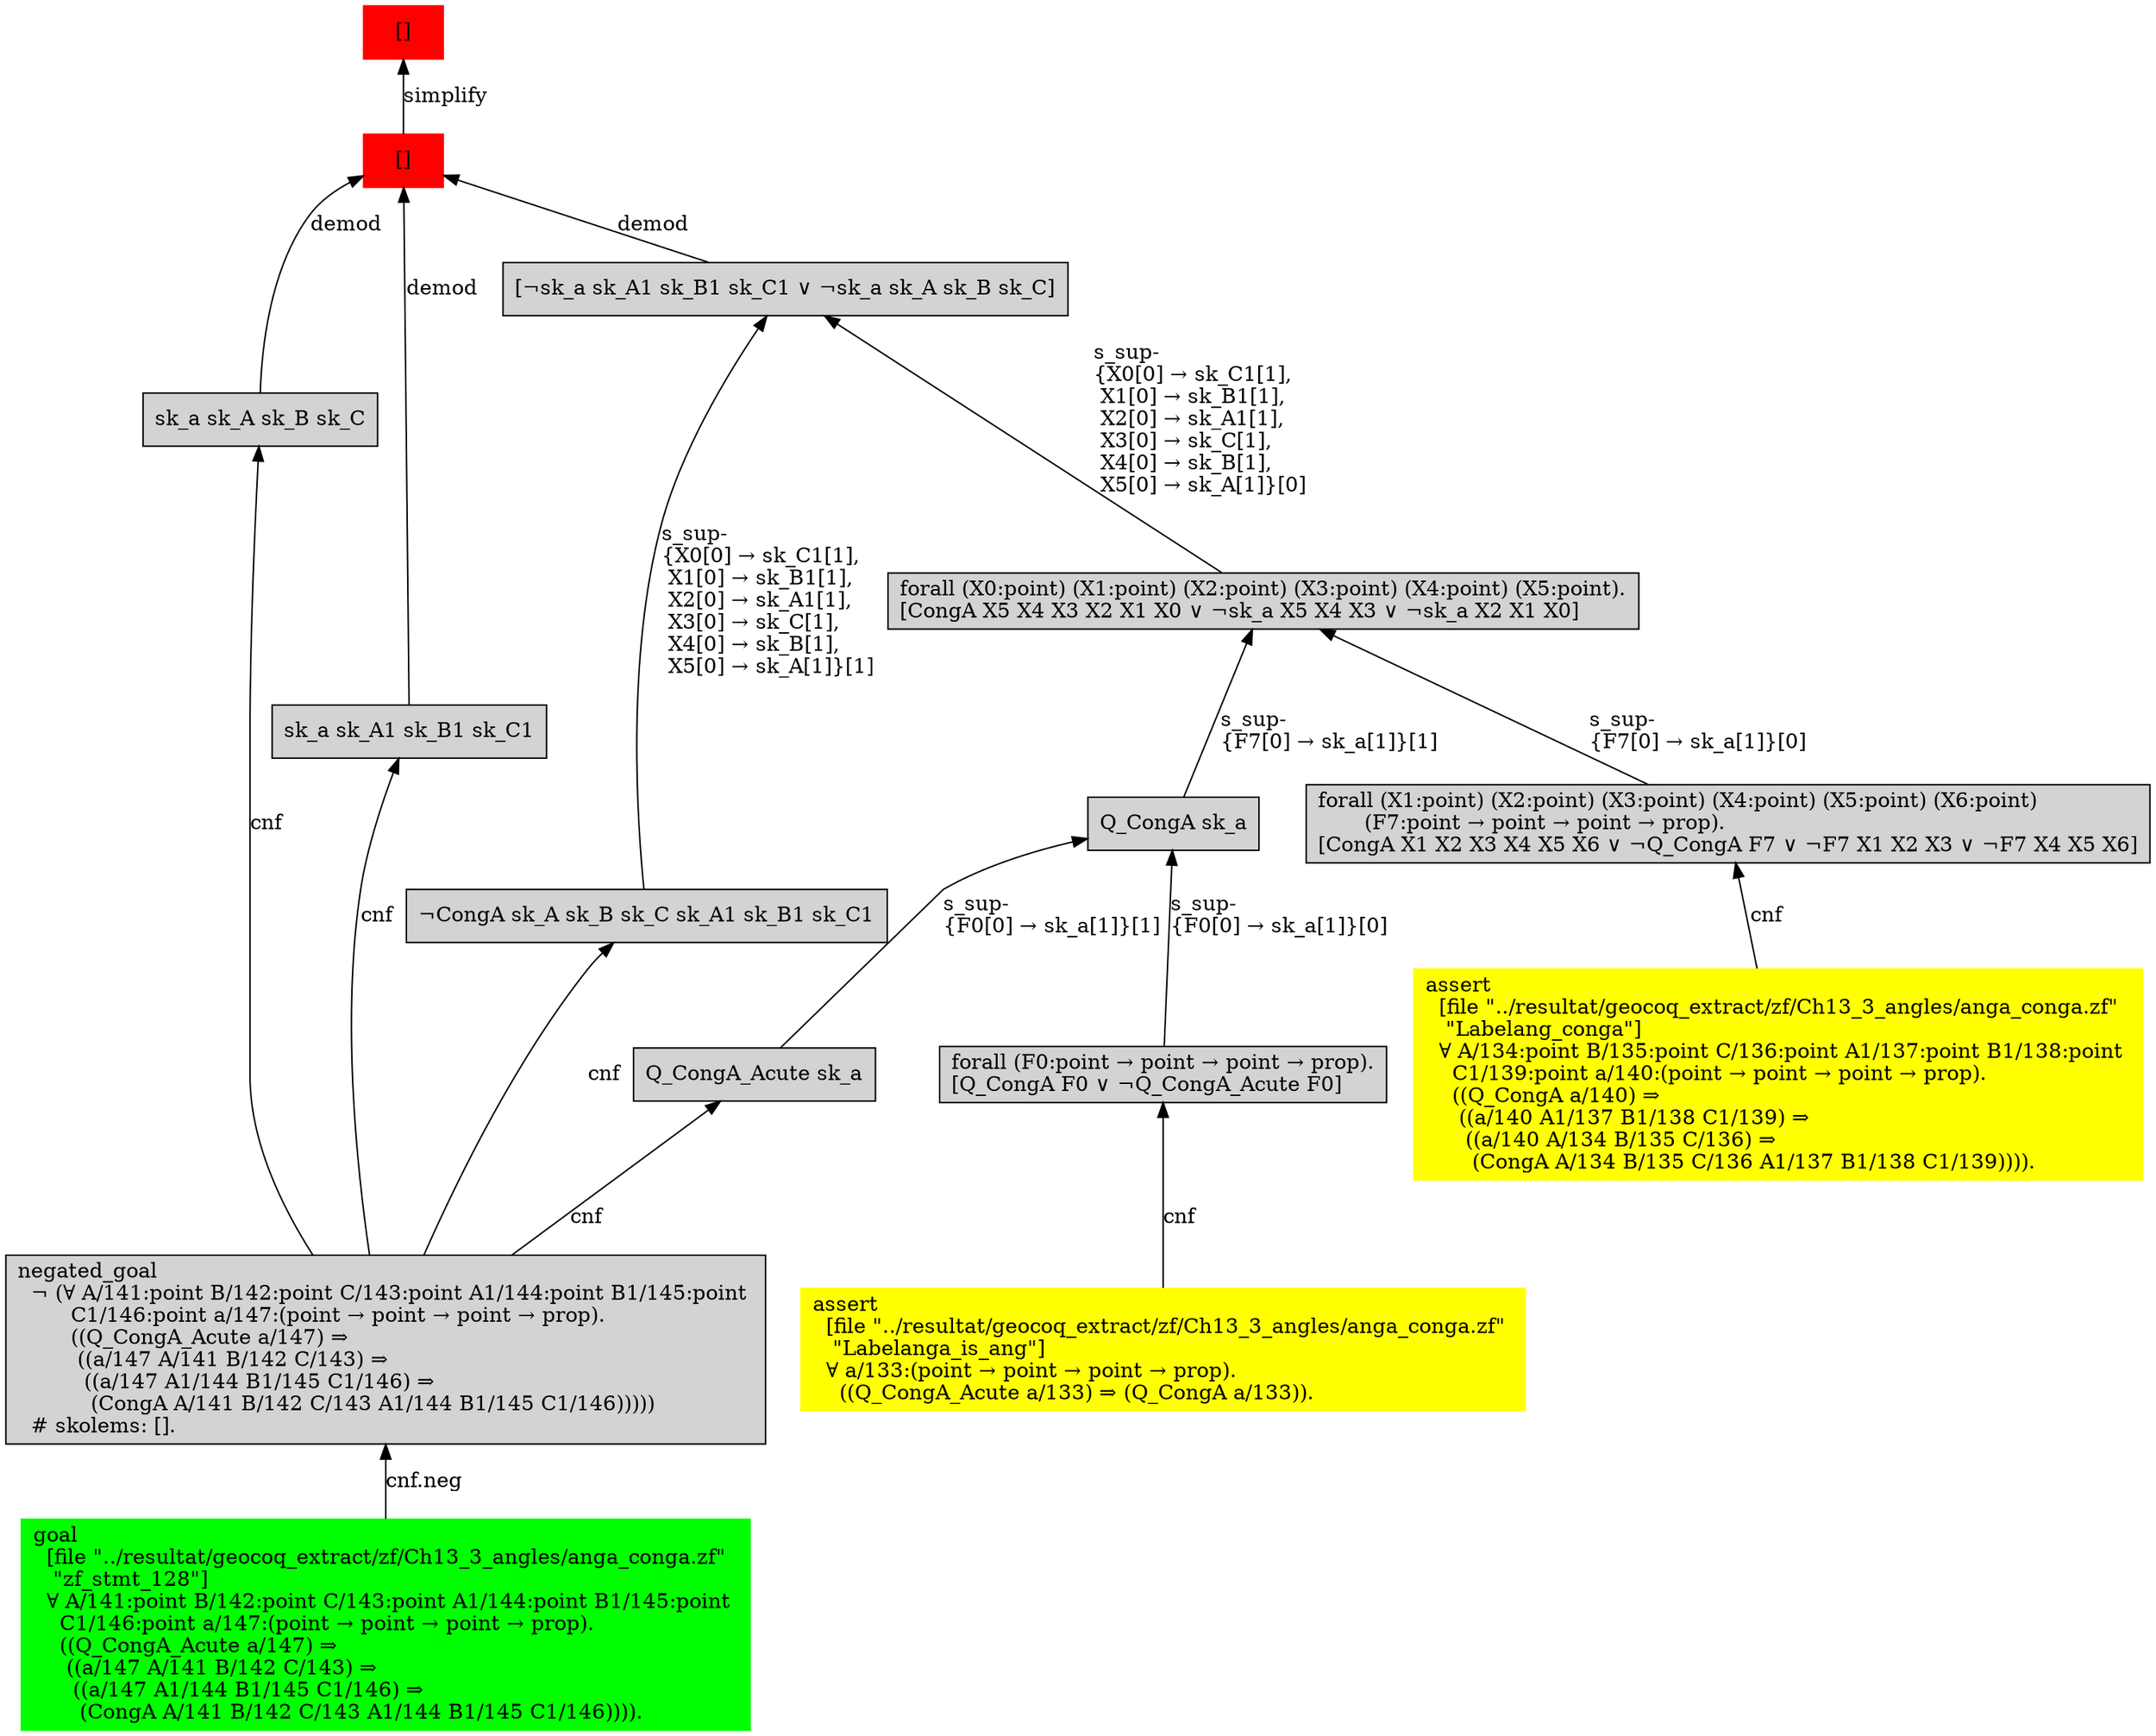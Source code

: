 digraph "unsat_graph" {
  vertex_0 [color=red, label="[]", shape=box, style=filled];
  vertex_0 -> vertex_1 [label="simplify", dir="back"];
  vertex_1 [color=red, label="[]", shape=box, style=filled];
  vertex_1 -> vertex_2 [label="demod", dir="back"];
  vertex_2 [shape=box, label="sk_a sk_A sk_B sk_C\l", style=filled];
  vertex_2 -> vertex_3 [label="cnf", dir="back"];
  vertex_3 [shape=box, label="negated_goal\l  ¬ (∀ A/141:point B/142:point C/143:point A1/144:point B1/145:point \l        C1/146:point a/147:(point → point → point → prop).\l        ((Q_CongA_Acute a/147) ⇒\l         ((a/147 A/141 B/142 C/143) ⇒\l          ((a/147 A1/144 B1/145 C1/146) ⇒\l           (CongA A/141 B/142 C/143 A1/144 B1/145 C1/146)))))\l  # skolems: [].\l", style=filled];
  vertex_3 -> vertex_4 [label="cnf.neg", dir="back"];
  vertex_4 [color=green, shape=box, label="goal\l  [file \"../resultat/geocoq_extract/zf/Ch13_3_angles/anga_conga.zf\" \l   \"zf_stmt_128\"]\l  ∀ A/141:point B/142:point C/143:point A1/144:point B1/145:point \l    C1/146:point a/147:(point → point → point → prop).\l    ((Q_CongA_Acute a/147) ⇒\l     ((a/147 A/141 B/142 C/143) ⇒\l      ((a/147 A1/144 B1/145 C1/146) ⇒\l       (CongA A/141 B/142 C/143 A1/144 B1/145 C1/146)))).\l", style=filled];
  vertex_1 -> vertex_5 [label="demod", dir="back"];
  vertex_5 [shape=box, label="sk_a sk_A1 sk_B1 sk_C1\l", style=filled];
  vertex_5 -> vertex_3 [label="cnf", dir="back"];
  vertex_1 -> vertex_6 [label="demod", dir="back"];
  vertex_6 [shape=box, label="[¬sk_a sk_A1 sk_B1 sk_C1 ∨ ¬sk_a sk_A sk_B sk_C]\l", style=filled];
  vertex_6 -> vertex_7 [label="s_sup-\l\{X0[0] → sk_C1[1], \l X1[0] → sk_B1[1], \l X2[0] → sk_A1[1], \l X3[0] → sk_C[1], \l X4[0] → sk_B[1], \l X5[0] → sk_A[1]\}[1]\l", dir="back"];
  vertex_7 [shape=box, label="¬CongA sk_A sk_B sk_C sk_A1 sk_B1 sk_C1\l", style=filled];
  vertex_7 -> vertex_3 [label="cnf", dir="back"];
  vertex_6 -> vertex_8 [label="s_sup-\l\{X0[0] → sk_C1[1], \l X1[0] → sk_B1[1], \l X2[0] → sk_A1[1], \l X3[0] → sk_C[1], \l X4[0] → sk_B[1], \l X5[0] → sk_A[1]\}[0]\l", dir="back"];
  vertex_8 [shape=box, label="forall (X0:point) (X1:point) (X2:point) (X3:point) (X4:point) (X5:point).\l[CongA X5 X4 X3 X2 X1 X0 ∨ ¬sk_a X5 X4 X3 ∨ ¬sk_a X2 X1 X0]\l", style=filled];
  vertex_8 -> vertex_9 [label="s_sup-\l\{F7[0] → sk_a[1]\}[0]\l", dir="back"];
  vertex_9 [shape=box, label="forall (X1:point) (X2:point) (X3:point) (X4:point) (X5:point) (X6:point) \l       (F7:point → point → point → prop).\l[CongA X1 X2 X3 X4 X5 X6 ∨ ¬Q_CongA F7 ∨ ¬F7 X1 X2 X3 ∨ ¬F7 X4 X5 X6]\l", style=filled];
  vertex_9 -> vertex_10 [label="cnf", dir="back"];
  vertex_10 [color=yellow, shape=box, label="assert\l  [file \"../resultat/geocoq_extract/zf/Ch13_3_angles/anga_conga.zf\" \l   \"Labelang_conga\"]\l  ∀ A/134:point B/135:point C/136:point A1/137:point B1/138:point \l    C1/139:point a/140:(point → point → point → prop).\l    ((Q_CongA a/140) ⇒\l     ((a/140 A1/137 B1/138 C1/139) ⇒\l      ((a/140 A/134 B/135 C/136) ⇒\l       (CongA A/134 B/135 C/136 A1/137 B1/138 C1/139)))).\l", style=filled];
  vertex_8 -> vertex_11 [label="s_sup-\l\{F7[0] → sk_a[1]\}[1]\l", dir="back"];
  vertex_11 [shape=box, label="Q_CongA sk_a\l", style=filled];
  vertex_11 -> vertex_12 [label="s_sup-\l\{F0[0] → sk_a[1]\}[0]\l", dir="back"];
  vertex_12 [shape=box, label="forall (F0:point → point → point → prop).\l[Q_CongA F0 ∨ ¬Q_CongA_Acute F0]\l", style=filled];
  vertex_12 -> vertex_13 [label="cnf", dir="back"];
  vertex_13 [color=yellow, shape=box, label="assert\l  [file \"../resultat/geocoq_extract/zf/Ch13_3_angles/anga_conga.zf\" \l   \"Labelanga_is_ang\"]\l  ∀ a/133:(point → point → point → prop).\l    ((Q_CongA_Acute a/133) ⇒ (Q_CongA a/133)).\l", style=filled];
  vertex_11 -> vertex_14 [label="s_sup-\l\{F0[0] → sk_a[1]\}[1]\l", dir="back"];
  vertex_14 [shape=box, label="Q_CongA_Acute sk_a\l", style=filled];
  vertex_14 -> vertex_3 [label="cnf", dir="back"];
  }


